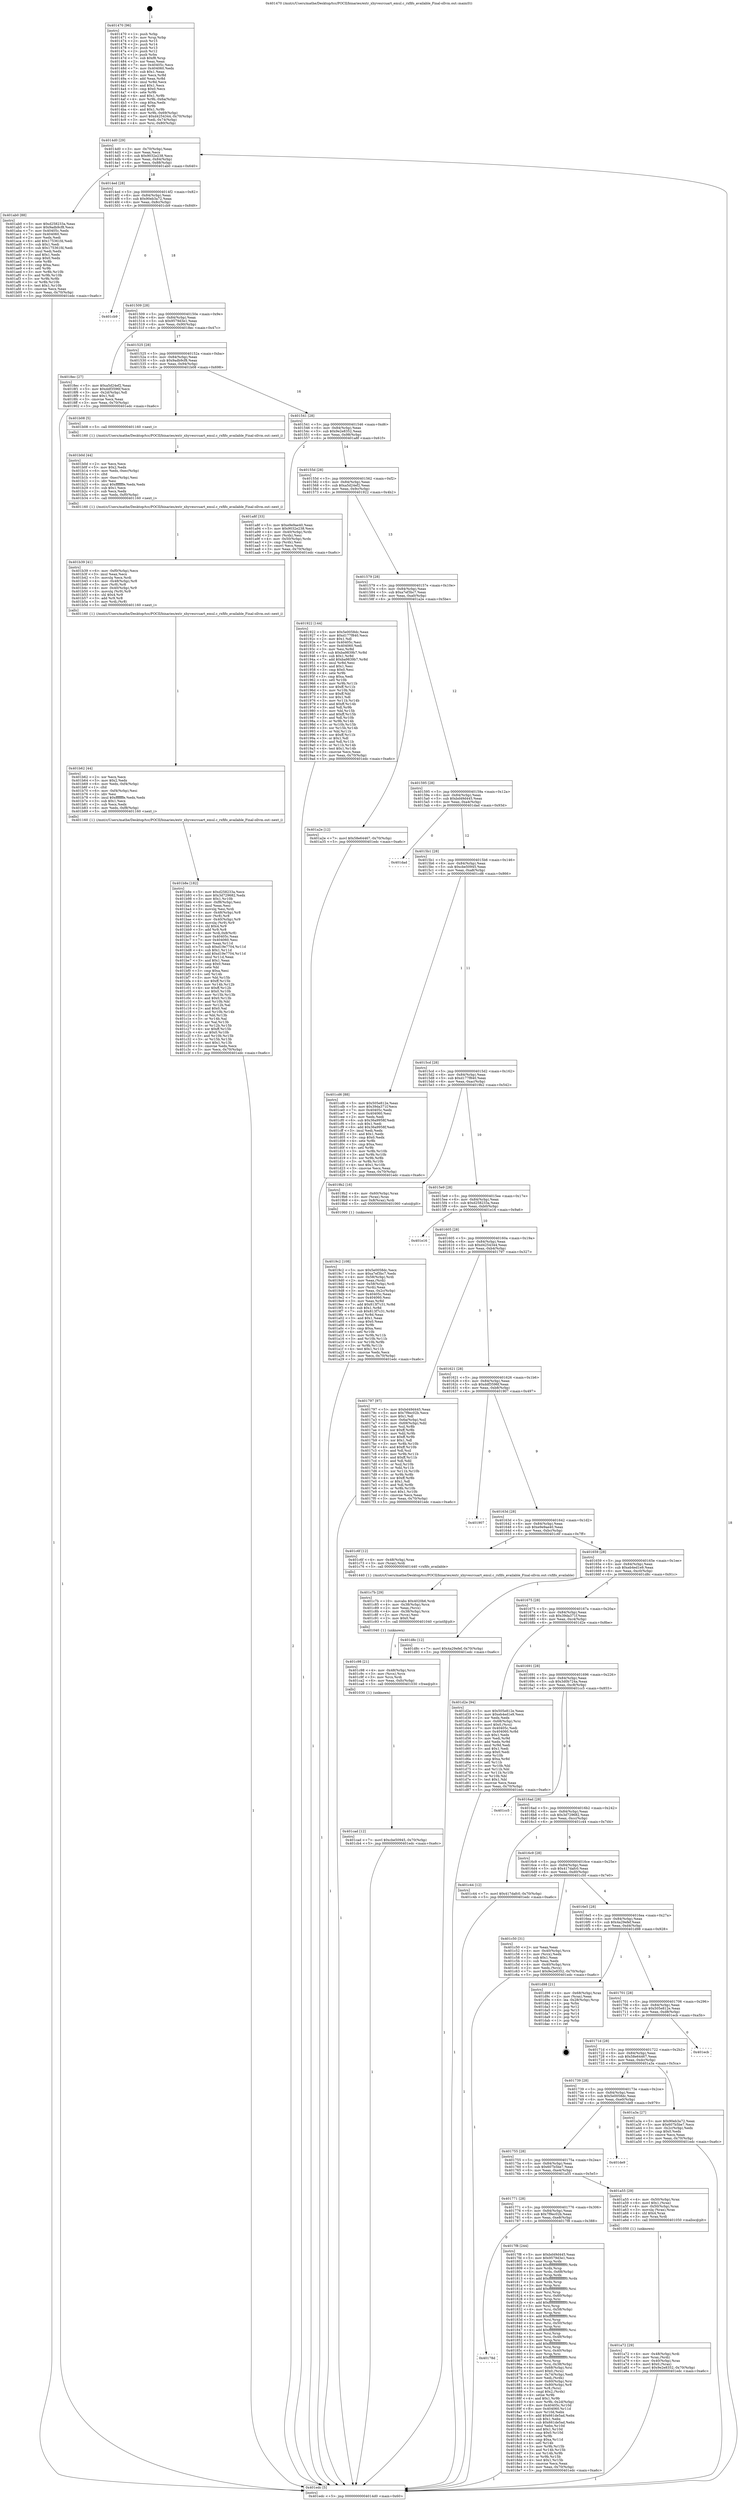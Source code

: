 digraph "0x401470" {
  label = "0x401470 (/mnt/c/Users/mathe/Desktop/tcc/POCII/binaries/extr_xhyvesrcuart_emul.c_rxfifo_available_Final-ollvm.out::main(0))"
  labelloc = "t"
  node[shape=record]

  Entry [label="",width=0.3,height=0.3,shape=circle,fillcolor=black,style=filled]
  "0x4014d0" [label="{
     0x4014d0 [29]\l
     | [instrs]\l
     &nbsp;&nbsp;0x4014d0 \<+3\>: mov -0x70(%rbp),%eax\l
     &nbsp;&nbsp;0x4014d3 \<+2\>: mov %eax,%ecx\l
     &nbsp;&nbsp;0x4014d5 \<+6\>: sub $0x9032e238,%ecx\l
     &nbsp;&nbsp;0x4014db \<+6\>: mov %eax,-0x84(%rbp)\l
     &nbsp;&nbsp;0x4014e1 \<+6\>: mov %ecx,-0x88(%rbp)\l
     &nbsp;&nbsp;0x4014e7 \<+6\>: je 0000000000401ab0 \<main+0x640\>\l
  }"]
  "0x401ab0" [label="{
     0x401ab0 [88]\l
     | [instrs]\l
     &nbsp;&nbsp;0x401ab0 \<+5\>: mov $0xd258233a,%eax\l
     &nbsp;&nbsp;0x401ab5 \<+5\>: mov $0x9adb9cf8,%ecx\l
     &nbsp;&nbsp;0x401aba \<+7\>: mov 0x40405c,%edx\l
     &nbsp;&nbsp;0x401ac1 \<+7\>: mov 0x404060,%esi\l
     &nbsp;&nbsp;0x401ac8 \<+2\>: mov %edx,%edi\l
     &nbsp;&nbsp;0x401aca \<+6\>: add $0x175361fd,%edi\l
     &nbsp;&nbsp;0x401ad0 \<+3\>: sub $0x1,%edi\l
     &nbsp;&nbsp;0x401ad3 \<+6\>: sub $0x175361fd,%edi\l
     &nbsp;&nbsp;0x401ad9 \<+3\>: imul %edi,%edx\l
     &nbsp;&nbsp;0x401adc \<+3\>: and $0x1,%edx\l
     &nbsp;&nbsp;0x401adf \<+3\>: cmp $0x0,%edx\l
     &nbsp;&nbsp;0x401ae2 \<+4\>: sete %r8b\l
     &nbsp;&nbsp;0x401ae6 \<+3\>: cmp $0xa,%esi\l
     &nbsp;&nbsp;0x401ae9 \<+4\>: setl %r9b\l
     &nbsp;&nbsp;0x401aed \<+3\>: mov %r8b,%r10b\l
     &nbsp;&nbsp;0x401af0 \<+3\>: and %r9b,%r10b\l
     &nbsp;&nbsp;0x401af3 \<+3\>: xor %r9b,%r8b\l
     &nbsp;&nbsp;0x401af6 \<+3\>: or %r8b,%r10b\l
     &nbsp;&nbsp;0x401af9 \<+4\>: test $0x1,%r10b\l
     &nbsp;&nbsp;0x401afd \<+3\>: cmovne %ecx,%eax\l
     &nbsp;&nbsp;0x401b00 \<+3\>: mov %eax,-0x70(%rbp)\l
     &nbsp;&nbsp;0x401b03 \<+5\>: jmp 0000000000401edc \<main+0xa6c\>\l
  }"]
  "0x4014ed" [label="{
     0x4014ed [28]\l
     | [instrs]\l
     &nbsp;&nbsp;0x4014ed \<+5\>: jmp 00000000004014f2 \<main+0x82\>\l
     &nbsp;&nbsp;0x4014f2 \<+6\>: mov -0x84(%rbp),%eax\l
     &nbsp;&nbsp;0x4014f8 \<+5\>: sub $0x90eb3a72,%eax\l
     &nbsp;&nbsp;0x4014fd \<+6\>: mov %eax,-0x8c(%rbp)\l
     &nbsp;&nbsp;0x401503 \<+6\>: je 0000000000401cb9 \<main+0x849\>\l
  }"]
  Exit [label="",width=0.3,height=0.3,shape=circle,fillcolor=black,style=filled,peripheries=2]
  "0x401cb9" [label="{
     0x401cb9\l
  }", style=dashed]
  "0x401509" [label="{
     0x401509 [28]\l
     | [instrs]\l
     &nbsp;&nbsp;0x401509 \<+5\>: jmp 000000000040150e \<main+0x9e\>\l
     &nbsp;&nbsp;0x40150e \<+6\>: mov -0x84(%rbp),%eax\l
     &nbsp;&nbsp;0x401514 \<+5\>: sub $0x9579d3e1,%eax\l
     &nbsp;&nbsp;0x401519 \<+6\>: mov %eax,-0x90(%rbp)\l
     &nbsp;&nbsp;0x40151f \<+6\>: je 00000000004018ec \<main+0x47c\>\l
  }"]
  "0x401cad" [label="{
     0x401cad [12]\l
     | [instrs]\l
     &nbsp;&nbsp;0x401cad \<+7\>: movl $0xcbe50945,-0x70(%rbp)\l
     &nbsp;&nbsp;0x401cb4 \<+5\>: jmp 0000000000401edc \<main+0xa6c\>\l
  }"]
  "0x4018ec" [label="{
     0x4018ec [27]\l
     | [instrs]\l
     &nbsp;&nbsp;0x4018ec \<+5\>: mov $0xa5d24ef2,%eax\l
     &nbsp;&nbsp;0x4018f1 \<+5\>: mov $0xddf3596f,%ecx\l
     &nbsp;&nbsp;0x4018f6 \<+3\>: mov -0x2d(%rbp),%dl\l
     &nbsp;&nbsp;0x4018f9 \<+3\>: test $0x1,%dl\l
     &nbsp;&nbsp;0x4018fc \<+3\>: cmovne %ecx,%eax\l
     &nbsp;&nbsp;0x4018ff \<+3\>: mov %eax,-0x70(%rbp)\l
     &nbsp;&nbsp;0x401902 \<+5\>: jmp 0000000000401edc \<main+0xa6c\>\l
  }"]
  "0x401525" [label="{
     0x401525 [28]\l
     | [instrs]\l
     &nbsp;&nbsp;0x401525 \<+5\>: jmp 000000000040152a \<main+0xba\>\l
     &nbsp;&nbsp;0x40152a \<+6\>: mov -0x84(%rbp),%eax\l
     &nbsp;&nbsp;0x401530 \<+5\>: sub $0x9adb9cf8,%eax\l
     &nbsp;&nbsp;0x401535 \<+6\>: mov %eax,-0x94(%rbp)\l
     &nbsp;&nbsp;0x40153b \<+6\>: je 0000000000401b08 \<main+0x698\>\l
  }"]
  "0x401c98" [label="{
     0x401c98 [21]\l
     | [instrs]\l
     &nbsp;&nbsp;0x401c98 \<+4\>: mov -0x48(%rbp),%rcx\l
     &nbsp;&nbsp;0x401c9c \<+3\>: mov (%rcx),%rcx\l
     &nbsp;&nbsp;0x401c9f \<+3\>: mov %rcx,%rdi\l
     &nbsp;&nbsp;0x401ca2 \<+6\>: mov %eax,-0xfc(%rbp)\l
     &nbsp;&nbsp;0x401ca8 \<+5\>: call 0000000000401030 \<free@plt\>\l
     | [calls]\l
     &nbsp;&nbsp;0x401030 \{1\} (unknown)\l
  }"]
  "0x401b08" [label="{
     0x401b08 [5]\l
     | [instrs]\l
     &nbsp;&nbsp;0x401b08 \<+5\>: call 0000000000401160 \<next_i\>\l
     | [calls]\l
     &nbsp;&nbsp;0x401160 \{1\} (/mnt/c/Users/mathe/Desktop/tcc/POCII/binaries/extr_xhyvesrcuart_emul.c_rxfifo_available_Final-ollvm.out::next_i)\l
  }"]
  "0x401541" [label="{
     0x401541 [28]\l
     | [instrs]\l
     &nbsp;&nbsp;0x401541 \<+5\>: jmp 0000000000401546 \<main+0xd6\>\l
     &nbsp;&nbsp;0x401546 \<+6\>: mov -0x84(%rbp),%eax\l
     &nbsp;&nbsp;0x40154c \<+5\>: sub $0x9e2e8352,%eax\l
     &nbsp;&nbsp;0x401551 \<+6\>: mov %eax,-0x98(%rbp)\l
     &nbsp;&nbsp;0x401557 \<+6\>: je 0000000000401a8f \<main+0x61f\>\l
  }"]
  "0x401c7b" [label="{
     0x401c7b [29]\l
     | [instrs]\l
     &nbsp;&nbsp;0x401c7b \<+10\>: movabs $0x4020b6,%rdi\l
     &nbsp;&nbsp;0x401c85 \<+4\>: mov -0x38(%rbp),%rcx\l
     &nbsp;&nbsp;0x401c89 \<+2\>: mov %eax,(%rcx)\l
     &nbsp;&nbsp;0x401c8b \<+4\>: mov -0x38(%rbp),%rcx\l
     &nbsp;&nbsp;0x401c8f \<+2\>: mov (%rcx),%esi\l
     &nbsp;&nbsp;0x401c91 \<+2\>: mov $0x0,%al\l
     &nbsp;&nbsp;0x401c93 \<+5\>: call 0000000000401040 \<printf@plt\>\l
     | [calls]\l
     &nbsp;&nbsp;0x401040 \{1\} (unknown)\l
  }"]
  "0x401a8f" [label="{
     0x401a8f [33]\l
     | [instrs]\l
     &nbsp;&nbsp;0x401a8f \<+5\>: mov $0xe9e9ae40,%eax\l
     &nbsp;&nbsp;0x401a94 \<+5\>: mov $0x9032e238,%ecx\l
     &nbsp;&nbsp;0x401a99 \<+4\>: mov -0x40(%rbp),%rdx\l
     &nbsp;&nbsp;0x401a9d \<+2\>: mov (%rdx),%esi\l
     &nbsp;&nbsp;0x401a9f \<+4\>: mov -0x50(%rbp),%rdx\l
     &nbsp;&nbsp;0x401aa3 \<+2\>: cmp (%rdx),%esi\l
     &nbsp;&nbsp;0x401aa5 \<+3\>: cmovl %ecx,%eax\l
     &nbsp;&nbsp;0x401aa8 \<+3\>: mov %eax,-0x70(%rbp)\l
     &nbsp;&nbsp;0x401aab \<+5\>: jmp 0000000000401edc \<main+0xa6c\>\l
  }"]
  "0x40155d" [label="{
     0x40155d [28]\l
     | [instrs]\l
     &nbsp;&nbsp;0x40155d \<+5\>: jmp 0000000000401562 \<main+0xf2\>\l
     &nbsp;&nbsp;0x401562 \<+6\>: mov -0x84(%rbp),%eax\l
     &nbsp;&nbsp;0x401568 \<+5\>: sub $0xa5d24ef2,%eax\l
     &nbsp;&nbsp;0x40156d \<+6\>: mov %eax,-0x9c(%rbp)\l
     &nbsp;&nbsp;0x401573 \<+6\>: je 0000000000401922 \<main+0x4b2\>\l
  }"]
  "0x401b8e" [label="{
     0x401b8e [182]\l
     | [instrs]\l
     &nbsp;&nbsp;0x401b8e \<+5\>: mov $0xd258233a,%ecx\l
     &nbsp;&nbsp;0x401b93 \<+5\>: mov $0x3d729682,%edx\l
     &nbsp;&nbsp;0x401b98 \<+3\>: mov $0x1,%r10b\l
     &nbsp;&nbsp;0x401b9b \<+6\>: mov -0xf8(%rbp),%esi\l
     &nbsp;&nbsp;0x401ba1 \<+3\>: imul %eax,%esi\l
     &nbsp;&nbsp;0x401ba4 \<+3\>: movslq %esi,%rdi\l
     &nbsp;&nbsp;0x401ba7 \<+4\>: mov -0x48(%rbp),%r8\l
     &nbsp;&nbsp;0x401bab \<+3\>: mov (%r8),%r8\l
     &nbsp;&nbsp;0x401bae \<+4\>: mov -0x40(%rbp),%r9\l
     &nbsp;&nbsp;0x401bb2 \<+3\>: movslq (%r9),%r9\l
     &nbsp;&nbsp;0x401bb5 \<+4\>: shl $0x4,%r9\l
     &nbsp;&nbsp;0x401bb9 \<+3\>: add %r9,%r8\l
     &nbsp;&nbsp;0x401bbc \<+4\>: mov %rdi,0x8(%r8)\l
     &nbsp;&nbsp;0x401bc0 \<+7\>: mov 0x40405c,%eax\l
     &nbsp;&nbsp;0x401bc7 \<+7\>: mov 0x404060,%esi\l
     &nbsp;&nbsp;0x401bce \<+3\>: mov %eax,%r11d\l
     &nbsp;&nbsp;0x401bd1 \<+7\>: sub $0xd19e7704,%r11d\l
     &nbsp;&nbsp;0x401bd8 \<+4\>: sub $0x1,%r11d\l
     &nbsp;&nbsp;0x401bdc \<+7\>: add $0xd19e7704,%r11d\l
     &nbsp;&nbsp;0x401be3 \<+4\>: imul %r11d,%eax\l
     &nbsp;&nbsp;0x401be7 \<+3\>: and $0x1,%eax\l
     &nbsp;&nbsp;0x401bea \<+3\>: cmp $0x0,%eax\l
     &nbsp;&nbsp;0x401bed \<+3\>: sete %bl\l
     &nbsp;&nbsp;0x401bf0 \<+3\>: cmp $0xa,%esi\l
     &nbsp;&nbsp;0x401bf3 \<+4\>: setl %r14b\l
     &nbsp;&nbsp;0x401bf7 \<+3\>: mov %bl,%r15b\l
     &nbsp;&nbsp;0x401bfa \<+4\>: xor $0xff,%r15b\l
     &nbsp;&nbsp;0x401bfe \<+3\>: mov %r14b,%r12b\l
     &nbsp;&nbsp;0x401c01 \<+4\>: xor $0xff,%r12b\l
     &nbsp;&nbsp;0x401c05 \<+4\>: xor $0x0,%r10b\l
     &nbsp;&nbsp;0x401c09 \<+3\>: mov %r15b,%r13b\l
     &nbsp;&nbsp;0x401c0c \<+4\>: and $0x0,%r13b\l
     &nbsp;&nbsp;0x401c10 \<+3\>: and %r10b,%bl\l
     &nbsp;&nbsp;0x401c13 \<+3\>: mov %r12b,%al\l
     &nbsp;&nbsp;0x401c16 \<+2\>: and $0x0,%al\l
     &nbsp;&nbsp;0x401c18 \<+3\>: and %r10b,%r14b\l
     &nbsp;&nbsp;0x401c1b \<+3\>: or %bl,%r13b\l
     &nbsp;&nbsp;0x401c1e \<+3\>: or %r14b,%al\l
     &nbsp;&nbsp;0x401c21 \<+3\>: xor %al,%r13b\l
     &nbsp;&nbsp;0x401c24 \<+3\>: or %r12b,%r15b\l
     &nbsp;&nbsp;0x401c27 \<+4\>: xor $0xff,%r15b\l
     &nbsp;&nbsp;0x401c2b \<+4\>: or $0x0,%r10b\l
     &nbsp;&nbsp;0x401c2f \<+3\>: and %r10b,%r15b\l
     &nbsp;&nbsp;0x401c32 \<+3\>: or %r15b,%r13b\l
     &nbsp;&nbsp;0x401c35 \<+4\>: test $0x1,%r13b\l
     &nbsp;&nbsp;0x401c39 \<+3\>: cmovne %edx,%ecx\l
     &nbsp;&nbsp;0x401c3c \<+3\>: mov %ecx,-0x70(%rbp)\l
     &nbsp;&nbsp;0x401c3f \<+5\>: jmp 0000000000401edc \<main+0xa6c\>\l
  }"]
  "0x401922" [label="{
     0x401922 [144]\l
     | [instrs]\l
     &nbsp;&nbsp;0x401922 \<+5\>: mov $0x5e0058dc,%eax\l
     &nbsp;&nbsp;0x401927 \<+5\>: mov $0xd177f840,%ecx\l
     &nbsp;&nbsp;0x40192c \<+2\>: mov $0x1,%dl\l
     &nbsp;&nbsp;0x40192e \<+7\>: mov 0x40405c,%esi\l
     &nbsp;&nbsp;0x401935 \<+7\>: mov 0x404060,%edi\l
     &nbsp;&nbsp;0x40193c \<+3\>: mov %esi,%r8d\l
     &nbsp;&nbsp;0x40193f \<+7\>: sub $0xba9839b7,%r8d\l
     &nbsp;&nbsp;0x401946 \<+4\>: sub $0x1,%r8d\l
     &nbsp;&nbsp;0x40194a \<+7\>: add $0xba9839b7,%r8d\l
     &nbsp;&nbsp;0x401951 \<+4\>: imul %r8d,%esi\l
     &nbsp;&nbsp;0x401955 \<+3\>: and $0x1,%esi\l
     &nbsp;&nbsp;0x401958 \<+3\>: cmp $0x0,%esi\l
     &nbsp;&nbsp;0x40195b \<+4\>: sete %r9b\l
     &nbsp;&nbsp;0x40195f \<+3\>: cmp $0xa,%edi\l
     &nbsp;&nbsp;0x401962 \<+4\>: setl %r10b\l
     &nbsp;&nbsp;0x401966 \<+3\>: mov %r9b,%r11b\l
     &nbsp;&nbsp;0x401969 \<+4\>: xor $0xff,%r11b\l
     &nbsp;&nbsp;0x40196d \<+3\>: mov %r10b,%bl\l
     &nbsp;&nbsp;0x401970 \<+3\>: xor $0xff,%bl\l
     &nbsp;&nbsp;0x401973 \<+3\>: xor $0x1,%dl\l
     &nbsp;&nbsp;0x401976 \<+3\>: mov %r11b,%r14b\l
     &nbsp;&nbsp;0x401979 \<+4\>: and $0xff,%r14b\l
     &nbsp;&nbsp;0x40197d \<+3\>: and %dl,%r9b\l
     &nbsp;&nbsp;0x401980 \<+3\>: mov %bl,%r15b\l
     &nbsp;&nbsp;0x401983 \<+4\>: and $0xff,%r15b\l
     &nbsp;&nbsp;0x401987 \<+3\>: and %dl,%r10b\l
     &nbsp;&nbsp;0x40198a \<+3\>: or %r9b,%r14b\l
     &nbsp;&nbsp;0x40198d \<+3\>: or %r10b,%r15b\l
     &nbsp;&nbsp;0x401990 \<+3\>: xor %r15b,%r14b\l
     &nbsp;&nbsp;0x401993 \<+3\>: or %bl,%r11b\l
     &nbsp;&nbsp;0x401996 \<+4\>: xor $0xff,%r11b\l
     &nbsp;&nbsp;0x40199a \<+3\>: or $0x1,%dl\l
     &nbsp;&nbsp;0x40199d \<+3\>: and %dl,%r11b\l
     &nbsp;&nbsp;0x4019a0 \<+3\>: or %r11b,%r14b\l
     &nbsp;&nbsp;0x4019a3 \<+4\>: test $0x1,%r14b\l
     &nbsp;&nbsp;0x4019a7 \<+3\>: cmovne %ecx,%eax\l
     &nbsp;&nbsp;0x4019aa \<+3\>: mov %eax,-0x70(%rbp)\l
     &nbsp;&nbsp;0x4019ad \<+5\>: jmp 0000000000401edc \<main+0xa6c\>\l
  }"]
  "0x401579" [label="{
     0x401579 [28]\l
     | [instrs]\l
     &nbsp;&nbsp;0x401579 \<+5\>: jmp 000000000040157e \<main+0x10e\>\l
     &nbsp;&nbsp;0x40157e \<+6\>: mov -0x84(%rbp),%eax\l
     &nbsp;&nbsp;0x401584 \<+5\>: sub $0xa7ef3bc7,%eax\l
     &nbsp;&nbsp;0x401589 \<+6\>: mov %eax,-0xa0(%rbp)\l
     &nbsp;&nbsp;0x40158f \<+6\>: je 0000000000401a2e \<main+0x5be\>\l
  }"]
  "0x401b62" [label="{
     0x401b62 [44]\l
     | [instrs]\l
     &nbsp;&nbsp;0x401b62 \<+2\>: xor %ecx,%ecx\l
     &nbsp;&nbsp;0x401b64 \<+5\>: mov $0x2,%edx\l
     &nbsp;&nbsp;0x401b69 \<+6\>: mov %edx,-0xf4(%rbp)\l
     &nbsp;&nbsp;0x401b6f \<+1\>: cltd\l
     &nbsp;&nbsp;0x401b70 \<+6\>: mov -0xf4(%rbp),%esi\l
     &nbsp;&nbsp;0x401b76 \<+2\>: idiv %esi\l
     &nbsp;&nbsp;0x401b78 \<+6\>: imul $0xfffffffe,%edx,%edx\l
     &nbsp;&nbsp;0x401b7e \<+3\>: sub $0x1,%ecx\l
     &nbsp;&nbsp;0x401b81 \<+2\>: sub %ecx,%edx\l
     &nbsp;&nbsp;0x401b83 \<+6\>: mov %edx,-0xf8(%rbp)\l
     &nbsp;&nbsp;0x401b89 \<+5\>: call 0000000000401160 \<next_i\>\l
     | [calls]\l
     &nbsp;&nbsp;0x401160 \{1\} (/mnt/c/Users/mathe/Desktop/tcc/POCII/binaries/extr_xhyvesrcuart_emul.c_rxfifo_available_Final-ollvm.out::next_i)\l
  }"]
  "0x401a2e" [label="{
     0x401a2e [12]\l
     | [instrs]\l
     &nbsp;&nbsp;0x401a2e \<+7\>: movl $0x58e64467,-0x70(%rbp)\l
     &nbsp;&nbsp;0x401a35 \<+5\>: jmp 0000000000401edc \<main+0xa6c\>\l
  }"]
  "0x401595" [label="{
     0x401595 [28]\l
     | [instrs]\l
     &nbsp;&nbsp;0x401595 \<+5\>: jmp 000000000040159a \<main+0x12a\>\l
     &nbsp;&nbsp;0x40159a \<+6\>: mov -0x84(%rbp),%eax\l
     &nbsp;&nbsp;0x4015a0 \<+5\>: sub $0xbd49d445,%eax\l
     &nbsp;&nbsp;0x4015a5 \<+6\>: mov %eax,-0xa4(%rbp)\l
     &nbsp;&nbsp;0x4015ab \<+6\>: je 0000000000401dad \<main+0x93d\>\l
  }"]
  "0x401b39" [label="{
     0x401b39 [41]\l
     | [instrs]\l
     &nbsp;&nbsp;0x401b39 \<+6\>: mov -0xf0(%rbp),%ecx\l
     &nbsp;&nbsp;0x401b3f \<+3\>: imul %eax,%ecx\l
     &nbsp;&nbsp;0x401b42 \<+3\>: movslq %ecx,%rdi\l
     &nbsp;&nbsp;0x401b45 \<+4\>: mov -0x48(%rbp),%r8\l
     &nbsp;&nbsp;0x401b49 \<+3\>: mov (%r8),%r8\l
     &nbsp;&nbsp;0x401b4c \<+4\>: mov -0x40(%rbp),%r9\l
     &nbsp;&nbsp;0x401b50 \<+3\>: movslq (%r9),%r9\l
     &nbsp;&nbsp;0x401b53 \<+4\>: shl $0x4,%r9\l
     &nbsp;&nbsp;0x401b57 \<+3\>: add %r9,%r8\l
     &nbsp;&nbsp;0x401b5a \<+3\>: mov %rdi,(%r8)\l
     &nbsp;&nbsp;0x401b5d \<+5\>: call 0000000000401160 \<next_i\>\l
     | [calls]\l
     &nbsp;&nbsp;0x401160 \{1\} (/mnt/c/Users/mathe/Desktop/tcc/POCII/binaries/extr_xhyvesrcuart_emul.c_rxfifo_available_Final-ollvm.out::next_i)\l
  }"]
  "0x401dad" [label="{
     0x401dad\l
  }", style=dashed]
  "0x4015b1" [label="{
     0x4015b1 [28]\l
     | [instrs]\l
     &nbsp;&nbsp;0x4015b1 \<+5\>: jmp 00000000004015b6 \<main+0x146\>\l
     &nbsp;&nbsp;0x4015b6 \<+6\>: mov -0x84(%rbp),%eax\l
     &nbsp;&nbsp;0x4015bc \<+5\>: sub $0xcbe50945,%eax\l
     &nbsp;&nbsp;0x4015c1 \<+6\>: mov %eax,-0xa8(%rbp)\l
     &nbsp;&nbsp;0x4015c7 \<+6\>: je 0000000000401cd6 \<main+0x866\>\l
  }"]
  "0x401b0d" [label="{
     0x401b0d [44]\l
     | [instrs]\l
     &nbsp;&nbsp;0x401b0d \<+2\>: xor %ecx,%ecx\l
     &nbsp;&nbsp;0x401b0f \<+5\>: mov $0x2,%edx\l
     &nbsp;&nbsp;0x401b14 \<+6\>: mov %edx,-0xec(%rbp)\l
     &nbsp;&nbsp;0x401b1a \<+1\>: cltd\l
     &nbsp;&nbsp;0x401b1b \<+6\>: mov -0xec(%rbp),%esi\l
     &nbsp;&nbsp;0x401b21 \<+2\>: idiv %esi\l
     &nbsp;&nbsp;0x401b23 \<+6\>: imul $0xfffffffe,%edx,%edx\l
     &nbsp;&nbsp;0x401b29 \<+3\>: sub $0x1,%ecx\l
     &nbsp;&nbsp;0x401b2c \<+2\>: sub %ecx,%edx\l
     &nbsp;&nbsp;0x401b2e \<+6\>: mov %edx,-0xf0(%rbp)\l
     &nbsp;&nbsp;0x401b34 \<+5\>: call 0000000000401160 \<next_i\>\l
     | [calls]\l
     &nbsp;&nbsp;0x401160 \{1\} (/mnt/c/Users/mathe/Desktop/tcc/POCII/binaries/extr_xhyvesrcuart_emul.c_rxfifo_available_Final-ollvm.out::next_i)\l
  }"]
  "0x401cd6" [label="{
     0x401cd6 [88]\l
     | [instrs]\l
     &nbsp;&nbsp;0x401cd6 \<+5\>: mov $0x505e812e,%eax\l
     &nbsp;&nbsp;0x401cdb \<+5\>: mov $0x39da371f,%ecx\l
     &nbsp;&nbsp;0x401ce0 \<+7\>: mov 0x40405c,%edx\l
     &nbsp;&nbsp;0x401ce7 \<+7\>: mov 0x404060,%esi\l
     &nbsp;&nbsp;0x401cee \<+2\>: mov %edx,%edi\l
     &nbsp;&nbsp;0x401cf0 \<+6\>: sub $0x36a9958f,%edi\l
     &nbsp;&nbsp;0x401cf6 \<+3\>: sub $0x1,%edi\l
     &nbsp;&nbsp;0x401cf9 \<+6\>: add $0x36a9958f,%edi\l
     &nbsp;&nbsp;0x401cff \<+3\>: imul %edi,%edx\l
     &nbsp;&nbsp;0x401d02 \<+3\>: and $0x1,%edx\l
     &nbsp;&nbsp;0x401d05 \<+3\>: cmp $0x0,%edx\l
     &nbsp;&nbsp;0x401d08 \<+4\>: sete %r8b\l
     &nbsp;&nbsp;0x401d0c \<+3\>: cmp $0xa,%esi\l
     &nbsp;&nbsp;0x401d0f \<+4\>: setl %r9b\l
     &nbsp;&nbsp;0x401d13 \<+3\>: mov %r8b,%r10b\l
     &nbsp;&nbsp;0x401d16 \<+3\>: and %r9b,%r10b\l
     &nbsp;&nbsp;0x401d19 \<+3\>: xor %r9b,%r8b\l
     &nbsp;&nbsp;0x401d1c \<+3\>: or %r8b,%r10b\l
     &nbsp;&nbsp;0x401d1f \<+4\>: test $0x1,%r10b\l
     &nbsp;&nbsp;0x401d23 \<+3\>: cmovne %ecx,%eax\l
     &nbsp;&nbsp;0x401d26 \<+3\>: mov %eax,-0x70(%rbp)\l
     &nbsp;&nbsp;0x401d29 \<+5\>: jmp 0000000000401edc \<main+0xa6c\>\l
  }"]
  "0x4015cd" [label="{
     0x4015cd [28]\l
     | [instrs]\l
     &nbsp;&nbsp;0x4015cd \<+5\>: jmp 00000000004015d2 \<main+0x162\>\l
     &nbsp;&nbsp;0x4015d2 \<+6\>: mov -0x84(%rbp),%eax\l
     &nbsp;&nbsp;0x4015d8 \<+5\>: sub $0xd177f840,%eax\l
     &nbsp;&nbsp;0x4015dd \<+6\>: mov %eax,-0xac(%rbp)\l
     &nbsp;&nbsp;0x4015e3 \<+6\>: je 00000000004019b2 \<main+0x542\>\l
  }"]
  "0x401a72" [label="{
     0x401a72 [29]\l
     | [instrs]\l
     &nbsp;&nbsp;0x401a72 \<+4\>: mov -0x48(%rbp),%rdi\l
     &nbsp;&nbsp;0x401a76 \<+3\>: mov %rax,(%rdi)\l
     &nbsp;&nbsp;0x401a79 \<+4\>: mov -0x40(%rbp),%rax\l
     &nbsp;&nbsp;0x401a7d \<+6\>: movl $0x0,(%rax)\l
     &nbsp;&nbsp;0x401a83 \<+7\>: movl $0x9e2e8352,-0x70(%rbp)\l
     &nbsp;&nbsp;0x401a8a \<+5\>: jmp 0000000000401edc \<main+0xa6c\>\l
  }"]
  "0x4019b2" [label="{
     0x4019b2 [16]\l
     | [instrs]\l
     &nbsp;&nbsp;0x4019b2 \<+4\>: mov -0x60(%rbp),%rax\l
     &nbsp;&nbsp;0x4019b6 \<+3\>: mov (%rax),%rax\l
     &nbsp;&nbsp;0x4019b9 \<+4\>: mov 0x8(%rax),%rdi\l
     &nbsp;&nbsp;0x4019bd \<+5\>: call 0000000000401060 \<atoi@plt\>\l
     | [calls]\l
     &nbsp;&nbsp;0x401060 \{1\} (unknown)\l
  }"]
  "0x4015e9" [label="{
     0x4015e9 [28]\l
     | [instrs]\l
     &nbsp;&nbsp;0x4015e9 \<+5\>: jmp 00000000004015ee \<main+0x17e\>\l
     &nbsp;&nbsp;0x4015ee \<+6\>: mov -0x84(%rbp),%eax\l
     &nbsp;&nbsp;0x4015f4 \<+5\>: sub $0xd258233a,%eax\l
     &nbsp;&nbsp;0x4015f9 \<+6\>: mov %eax,-0xb0(%rbp)\l
     &nbsp;&nbsp;0x4015ff \<+6\>: je 0000000000401e16 \<main+0x9a6\>\l
  }"]
  "0x4019c2" [label="{
     0x4019c2 [108]\l
     | [instrs]\l
     &nbsp;&nbsp;0x4019c2 \<+5\>: mov $0x5e0058dc,%ecx\l
     &nbsp;&nbsp;0x4019c7 \<+5\>: mov $0xa7ef3bc7,%edx\l
     &nbsp;&nbsp;0x4019cc \<+4\>: mov -0x58(%rbp),%rdi\l
     &nbsp;&nbsp;0x4019d0 \<+2\>: mov %eax,(%rdi)\l
     &nbsp;&nbsp;0x4019d2 \<+4\>: mov -0x58(%rbp),%rdi\l
     &nbsp;&nbsp;0x4019d6 \<+2\>: mov (%rdi),%eax\l
     &nbsp;&nbsp;0x4019d8 \<+3\>: mov %eax,-0x2c(%rbp)\l
     &nbsp;&nbsp;0x4019db \<+7\>: mov 0x40405c,%eax\l
     &nbsp;&nbsp;0x4019e2 \<+7\>: mov 0x404060,%esi\l
     &nbsp;&nbsp;0x4019e9 \<+3\>: mov %eax,%r8d\l
     &nbsp;&nbsp;0x4019ec \<+7\>: add $0x813f7c31,%r8d\l
     &nbsp;&nbsp;0x4019f3 \<+4\>: sub $0x1,%r8d\l
     &nbsp;&nbsp;0x4019f7 \<+7\>: sub $0x813f7c31,%r8d\l
     &nbsp;&nbsp;0x4019fe \<+4\>: imul %r8d,%eax\l
     &nbsp;&nbsp;0x401a02 \<+3\>: and $0x1,%eax\l
     &nbsp;&nbsp;0x401a05 \<+3\>: cmp $0x0,%eax\l
     &nbsp;&nbsp;0x401a08 \<+4\>: sete %r9b\l
     &nbsp;&nbsp;0x401a0c \<+3\>: cmp $0xa,%esi\l
     &nbsp;&nbsp;0x401a0f \<+4\>: setl %r10b\l
     &nbsp;&nbsp;0x401a13 \<+3\>: mov %r9b,%r11b\l
     &nbsp;&nbsp;0x401a16 \<+3\>: and %r10b,%r11b\l
     &nbsp;&nbsp;0x401a19 \<+3\>: xor %r10b,%r9b\l
     &nbsp;&nbsp;0x401a1c \<+3\>: or %r9b,%r11b\l
     &nbsp;&nbsp;0x401a1f \<+4\>: test $0x1,%r11b\l
     &nbsp;&nbsp;0x401a23 \<+3\>: cmovne %edx,%ecx\l
     &nbsp;&nbsp;0x401a26 \<+3\>: mov %ecx,-0x70(%rbp)\l
     &nbsp;&nbsp;0x401a29 \<+5\>: jmp 0000000000401edc \<main+0xa6c\>\l
  }"]
  "0x401e16" [label="{
     0x401e16\l
  }", style=dashed]
  "0x401605" [label="{
     0x401605 [28]\l
     | [instrs]\l
     &nbsp;&nbsp;0x401605 \<+5\>: jmp 000000000040160a \<main+0x19a\>\l
     &nbsp;&nbsp;0x40160a \<+6\>: mov -0x84(%rbp),%eax\l
     &nbsp;&nbsp;0x401610 \<+5\>: sub $0xd4254344,%eax\l
     &nbsp;&nbsp;0x401615 \<+6\>: mov %eax,-0xb4(%rbp)\l
     &nbsp;&nbsp;0x40161b \<+6\>: je 0000000000401797 \<main+0x327\>\l
  }"]
  "0x40178d" [label="{
     0x40178d\l
  }", style=dashed]
  "0x401797" [label="{
     0x401797 [97]\l
     | [instrs]\l
     &nbsp;&nbsp;0x401797 \<+5\>: mov $0xbd49d445,%eax\l
     &nbsp;&nbsp;0x40179c \<+5\>: mov $0x7f9ec02b,%ecx\l
     &nbsp;&nbsp;0x4017a1 \<+2\>: mov $0x1,%dl\l
     &nbsp;&nbsp;0x4017a3 \<+4\>: mov -0x6a(%rbp),%sil\l
     &nbsp;&nbsp;0x4017a7 \<+4\>: mov -0x69(%rbp),%dil\l
     &nbsp;&nbsp;0x4017ab \<+3\>: mov %sil,%r8b\l
     &nbsp;&nbsp;0x4017ae \<+4\>: xor $0xff,%r8b\l
     &nbsp;&nbsp;0x4017b2 \<+3\>: mov %dil,%r9b\l
     &nbsp;&nbsp;0x4017b5 \<+4\>: xor $0xff,%r9b\l
     &nbsp;&nbsp;0x4017b9 \<+3\>: xor $0x1,%dl\l
     &nbsp;&nbsp;0x4017bc \<+3\>: mov %r8b,%r10b\l
     &nbsp;&nbsp;0x4017bf \<+4\>: and $0xff,%r10b\l
     &nbsp;&nbsp;0x4017c3 \<+3\>: and %dl,%sil\l
     &nbsp;&nbsp;0x4017c6 \<+3\>: mov %r9b,%r11b\l
     &nbsp;&nbsp;0x4017c9 \<+4\>: and $0xff,%r11b\l
     &nbsp;&nbsp;0x4017cd \<+3\>: and %dl,%dil\l
     &nbsp;&nbsp;0x4017d0 \<+3\>: or %sil,%r10b\l
     &nbsp;&nbsp;0x4017d3 \<+3\>: or %dil,%r11b\l
     &nbsp;&nbsp;0x4017d6 \<+3\>: xor %r11b,%r10b\l
     &nbsp;&nbsp;0x4017d9 \<+3\>: or %r9b,%r8b\l
     &nbsp;&nbsp;0x4017dc \<+4\>: xor $0xff,%r8b\l
     &nbsp;&nbsp;0x4017e0 \<+3\>: or $0x1,%dl\l
     &nbsp;&nbsp;0x4017e3 \<+3\>: and %dl,%r8b\l
     &nbsp;&nbsp;0x4017e6 \<+3\>: or %r8b,%r10b\l
     &nbsp;&nbsp;0x4017e9 \<+4\>: test $0x1,%r10b\l
     &nbsp;&nbsp;0x4017ed \<+3\>: cmovne %ecx,%eax\l
     &nbsp;&nbsp;0x4017f0 \<+3\>: mov %eax,-0x70(%rbp)\l
     &nbsp;&nbsp;0x4017f3 \<+5\>: jmp 0000000000401edc \<main+0xa6c\>\l
  }"]
  "0x401621" [label="{
     0x401621 [28]\l
     | [instrs]\l
     &nbsp;&nbsp;0x401621 \<+5\>: jmp 0000000000401626 \<main+0x1b6\>\l
     &nbsp;&nbsp;0x401626 \<+6\>: mov -0x84(%rbp),%eax\l
     &nbsp;&nbsp;0x40162c \<+5\>: sub $0xddf3596f,%eax\l
     &nbsp;&nbsp;0x401631 \<+6\>: mov %eax,-0xb8(%rbp)\l
     &nbsp;&nbsp;0x401637 \<+6\>: je 0000000000401907 \<main+0x497\>\l
  }"]
  "0x401edc" [label="{
     0x401edc [5]\l
     | [instrs]\l
     &nbsp;&nbsp;0x401edc \<+5\>: jmp 00000000004014d0 \<main+0x60\>\l
  }"]
  "0x401470" [label="{
     0x401470 [96]\l
     | [instrs]\l
     &nbsp;&nbsp;0x401470 \<+1\>: push %rbp\l
     &nbsp;&nbsp;0x401471 \<+3\>: mov %rsp,%rbp\l
     &nbsp;&nbsp;0x401474 \<+2\>: push %r15\l
     &nbsp;&nbsp;0x401476 \<+2\>: push %r14\l
     &nbsp;&nbsp;0x401478 \<+2\>: push %r13\l
     &nbsp;&nbsp;0x40147a \<+2\>: push %r12\l
     &nbsp;&nbsp;0x40147c \<+1\>: push %rbx\l
     &nbsp;&nbsp;0x40147d \<+7\>: sub $0xf8,%rsp\l
     &nbsp;&nbsp;0x401484 \<+2\>: xor %eax,%eax\l
     &nbsp;&nbsp;0x401486 \<+7\>: mov 0x40405c,%ecx\l
     &nbsp;&nbsp;0x40148d \<+7\>: mov 0x404060,%edx\l
     &nbsp;&nbsp;0x401494 \<+3\>: sub $0x1,%eax\l
     &nbsp;&nbsp;0x401497 \<+3\>: mov %ecx,%r8d\l
     &nbsp;&nbsp;0x40149a \<+3\>: add %eax,%r8d\l
     &nbsp;&nbsp;0x40149d \<+4\>: imul %r8d,%ecx\l
     &nbsp;&nbsp;0x4014a1 \<+3\>: and $0x1,%ecx\l
     &nbsp;&nbsp;0x4014a4 \<+3\>: cmp $0x0,%ecx\l
     &nbsp;&nbsp;0x4014a7 \<+4\>: sete %r9b\l
     &nbsp;&nbsp;0x4014ab \<+4\>: and $0x1,%r9b\l
     &nbsp;&nbsp;0x4014af \<+4\>: mov %r9b,-0x6a(%rbp)\l
     &nbsp;&nbsp;0x4014b3 \<+3\>: cmp $0xa,%edx\l
     &nbsp;&nbsp;0x4014b6 \<+4\>: setl %r9b\l
     &nbsp;&nbsp;0x4014ba \<+4\>: and $0x1,%r9b\l
     &nbsp;&nbsp;0x4014be \<+4\>: mov %r9b,-0x69(%rbp)\l
     &nbsp;&nbsp;0x4014c2 \<+7\>: movl $0xd4254344,-0x70(%rbp)\l
     &nbsp;&nbsp;0x4014c9 \<+3\>: mov %edi,-0x74(%rbp)\l
     &nbsp;&nbsp;0x4014cc \<+4\>: mov %rsi,-0x80(%rbp)\l
  }"]
  "0x4017f8" [label="{
     0x4017f8 [244]\l
     | [instrs]\l
     &nbsp;&nbsp;0x4017f8 \<+5\>: mov $0xbd49d445,%eax\l
     &nbsp;&nbsp;0x4017fd \<+5\>: mov $0x9579d3e1,%ecx\l
     &nbsp;&nbsp;0x401802 \<+3\>: mov %rsp,%rdx\l
     &nbsp;&nbsp;0x401805 \<+4\>: add $0xfffffffffffffff0,%rdx\l
     &nbsp;&nbsp;0x401809 \<+3\>: mov %rdx,%rsp\l
     &nbsp;&nbsp;0x40180c \<+4\>: mov %rdx,-0x68(%rbp)\l
     &nbsp;&nbsp;0x401810 \<+3\>: mov %rsp,%rdx\l
     &nbsp;&nbsp;0x401813 \<+4\>: add $0xfffffffffffffff0,%rdx\l
     &nbsp;&nbsp;0x401817 \<+3\>: mov %rdx,%rsp\l
     &nbsp;&nbsp;0x40181a \<+3\>: mov %rsp,%rsi\l
     &nbsp;&nbsp;0x40181d \<+4\>: add $0xfffffffffffffff0,%rsi\l
     &nbsp;&nbsp;0x401821 \<+3\>: mov %rsi,%rsp\l
     &nbsp;&nbsp;0x401824 \<+4\>: mov %rsi,-0x60(%rbp)\l
     &nbsp;&nbsp;0x401828 \<+3\>: mov %rsp,%rsi\l
     &nbsp;&nbsp;0x40182b \<+4\>: add $0xfffffffffffffff0,%rsi\l
     &nbsp;&nbsp;0x40182f \<+3\>: mov %rsi,%rsp\l
     &nbsp;&nbsp;0x401832 \<+4\>: mov %rsi,-0x58(%rbp)\l
     &nbsp;&nbsp;0x401836 \<+3\>: mov %rsp,%rsi\l
     &nbsp;&nbsp;0x401839 \<+4\>: add $0xfffffffffffffff0,%rsi\l
     &nbsp;&nbsp;0x40183d \<+3\>: mov %rsi,%rsp\l
     &nbsp;&nbsp;0x401840 \<+4\>: mov %rsi,-0x50(%rbp)\l
     &nbsp;&nbsp;0x401844 \<+3\>: mov %rsp,%rsi\l
     &nbsp;&nbsp;0x401847 \<+4\>: add $0xfffffffffffffff0,%rsi\l
     &nbsp;&nbsp;0x40184b \<+3\>: mov %rsi,%rsp\l
     &nbsp;&nbsp;0x40184e \<+4\>: mov %rsi,-0x48(%rbp)\l
     &nbsp;&nbsp;0x401852 \<+3\>: mov %rsp,%rsi\l
     &nbsp;&nbsp;0x401855 \<+4\>: add $0xfffffffffffffff0,%rsi\l
     &nbsp;&nbsp;0x401859 \<+3\>: mov %rsi,%rsp\l
     &nbsp;&nbsp;0x40185c \<+4\>: mov %rsi,-0x40(%rbp)\l
     &nbsp;&nbsp;0x401860 \<+3\>: mov %rsp,%rsi\l
     &nbsp;&nbsp;0x401863 \<+4\>: add $0xfffffffffffffff0,%rsi\l
     &nbsp;&nbsp;0x401867 \<+3\>: mov %rsi,%rsp\l
     &nbsp;&nbsp;0x40186a \<+4\>: mov %rsi,-0x38(%rbp)\l
     &nbsp;&nbsp;0x40186e \<+4\>: mov -0x68(%rbp),%rsi\l
     &nbsp;&nbsp;0x401872 \<+6\>: movl $0x0,(%rsi)\l
     &nbsp;&nbsp;0x401878 \<+3\>: mov -0x74(%rbp),%edi\l
     &nbsp;&nbsp;0x40187b \<+2\>: mov %edi,(%rdx)\l
     &nbsp;&nbsp;0x40187d \<+4\>: mov -0x60(%rbp),%rsi\l
     &nbsp;&nbsp;0x401881 \<+4\>: mov -0x80(%rbp),%r8\l
     &nbsp;&nbsp;0x401885 \<+3\>: mov %r8,(%rsi)\l
     &nbsp;&nbsp;0x401888 \<+3\>: cmpl $0x2,(%rdx)\l
     &nbsp;&nbsp;0x40188b \<+4\>: setne %r9b\l
     &nbsp;&nbsp;0x40188f \<+4\>: and $0x1,%r9b\l
     &nbsp;&nbsp;0x401893 \<+4\>: mov %r9b,-0x2d(%rbp)\l
     &nbsp;&nbsp;0x401897 \<+8\>: mov 0x40405c,%r10d\l
     &nbsp;&nbsp;0x40189f \<+8\>: mov 0x404060,%r11d\l
     &nbsp;&nbsp;0x4018a7 \<+3\>: mov %r10d,%ebx\l
     &nbsp;&nbsp;0x4018aa \<+6\>: add $0x661de5ad,%ebx\l
     &nbsp;&nbsp;0x4018b0 \<+3\>: sub $0x1,%ebx\l
     &nbsp;&nbsp;0x4018b3 \<+6\>: sub $0x661de5ad,%ebx\l
     &nbsp;&nbsp;0x4018b9 \<+4\>: imul %ebx,%r10d\l
     &nbsp;&nbsp;0x4018bd \<+4\>: and $0x1,%r10d\l
     &nbsp;&nbsp;0x4018c1 \<+4\>: cmp $0x0,%r10d\l
     &nbsp;&nbsp;0x4018c5 \<+4\>: sete %r9b\l
     &nbsp;&nbsp;0x4018c9 \<+4\>: cmp $0xa,%r11d\l
     &nbsp;&nbsp;0x4018cd \<+4\>: setl %r14b\l
     &nbsp;&nbsp;0x4018d1 \<+3\>: mov %r9b,%r15b\l
     &nbsp;&nbsp;0x4018d4 \<+3\>: and %r14b,%r15b\l
     &nbsp;&nbsp;0x4018d7 \<+3\>: xor %r14b,%r9b\l
     &nbsp;&nbsp;0x4018da \<+3\>: or %r9b,%r15b\l
     &nbsp;&nbsp;0x4018dd \<+4\>: test $0x1,%r15b\l
     &nbsp;&nbsp;0x4018e1 \<+3\>: cmovne %ecx,%eax\l
     &nbsp;&nbsp;0x4018e4 \<+3\>: mov %eax,-0x70(%rbp)\l
     &nbsp;&nbsp;0x4018e7 \<+5\>: jmp 0000000000401edc \<main+0xa6c\>\l
  }"]
  "0x401907" [label="{
     0x401907\l
  }", style=dashed]
  "0x40163d" [label="{
     0x40163d [28]\l
     | [instrs]\l
     &nbsp;&nbsp;0x40163d \<+5\>: jmp 0000000000401642 \<main+0x1d2\>\l
     &nbsp;&nbsp;0x401642 \<+6\>: mov -0x84(%rbp),%eax\l
     &nbsp;&nbsp;0x401648 \<+5\>: sub $0xe9e9ae40,%eax\l
     &nbsp;&nbsp;0x40164d \<+6\>: mov %eax,-0xbc(%rbp)\l
     &nbsp;&nbsp;0x401653 \<+6\>: je 0000000000401c6f \<main+0x7ff\>\l
  }"]
  "0x401771" [label="{
     0x401771 [28]\l
     | [instrs]\l
     &nbsp;&nbsp;0x401771 \<+5\>: jmp 0000000000401776 \<main+0x306\>\l
     &nbsp;&nbsp;0x401776 \<+6\>: mov -0x84(%rbp),%eax\l
     &nbsp;&nbsp;0x40177c \<+5\>: sub $0x7f9ec02b,%eax\l
     &nbsp;&nbsp;0x401781 \<+6\>: mov %eax,-0xe8(%rbp)\l
     &nbsp;&nbsp;0x401787 \<+6\>: je 00000000004017f8 \<main+0x388\>\l
  }"]
  "0x401c6f" [label="{
     0x401c6f [12]\l
     | [instrs]\l
     &nbsp;&nbsp;0x401c6f \<+4\>: mov -0x48(%rbp),%rax\l
     &nbsp;&nbsp;0x401c73 \<+3\>: mov (%rax),%rdi\l
     &nbsp;&nbsp;0x401c76 \<+5\>: call 0000000000401440 \<rxfifo_available\>\l
     | [calls]\l
     &nbsp;&nbsp;0x401440 \{1\} (/mnt/c/Users/mathe/Desktop/tcc/POCII/binaries/extr_xhyvesrcuart_emul.c_rxfifo_available_Final-ollvm.out::rxfifo_available)\l
  }"]
  "0x401659" [label="{
     0x401659 [28]\l
     | [instrs]\l
     &nbsp;&nbsp;0x401659 \<+5\>: jmp 000000000040165e \<main+0x1ee\>\l
     &nbsp;&nbsp;0x40165e \<+6\>: mov -0x84(%rbp),%eax\l
     &nbsp;&nbsp;0x401664 \<+5\>: sub $0xeb4ed1e9,%eax\l
     &nbsp;&nbsp;0x401669 \<+6\>: mov %eax,-0xc0(%rbp)\l
     &nbsp;&nbsp;0x40166f \<+6\>: je 0000000000401d8c \<main+0x91c\>\l
  }"]
  "0x401a55" [label="{
     0x401a55 [29]\l
     | [instrs]\l
     &nbsp;&nbsp;0x401a55 \<+4\>: mov -0x50(%rbp),%rax\l
     &nbsp;&nbsp;0x401a59 \<+6\>: movl $0x1,(%rax)\l
     &nbsp;&nbsp;0x401a5f \<+4\>: mov -0x50(%rbp),%rax\l
     &nbsp;&nbsp;0x401a63 \<+3\>: movslq (%rax),%rax\l
     &nbsp;&nbsp;0x401a66 \<+4\>: shl $0x4,%rax\l
     &nbsp;&nbsp;0x401a6a \<+3\>: mov %rax,%rdi\l
     &nbsp;&nbsp;0x401a6d \<+5\>: call 0000000000401050 \<malloc@plt\>\l
     | [calls]\l
     &nbsp;&nbsp;0x401050 \{1\} (unknown)\l
  }"]
  "0x401d8c" [label="{
     0x401d8c [12]\l
     | [instrs]\l
     &nbsp;&nbsp;0x401d8c \<+7\>: movl $0x4a29efef,-0x70(%rbp)\l
     &nbsp;&nbsp;0x401d93 \<+5\>: jmp 0000000000401edc \<main+0xa6c\>\l
  }"]
  "0x401675" [label="{
     0x401675 [28]\l
     | [instrs]\l
     &nbsp;&nbsp;0x401675 \<+5\>: jmp 000000000040167a \<main+0x20a\>\l
     &nbsp;&nbsp;0x40167a \<+6\>: mov -0x84(%rbp),%eax\l
     &nbsp;&nbsp;0x401680 \<+5\>: sub $0x39da371f,%eax\l
     &nbsp;&nbsp;0x401685 \<+6\>: mov %eax,-0xc4(%rbp)\l
     &nbsp;&nbsp;0x40168b \<+6\>: je 0000000000401d2e \<main+0x8be\>\l
  }"]
  "0x401755" [label="{
     0x401755 [28]\l
     | [instrs]\l
     &nbsp;&nbsp;0x401755 \<+5\>: jmp 000000000040175a \<main+0x2ea\>\l
     &nbsp;&nbsp;0x40175a \<+6\>: mov -0x84(%rbp),%eax\l
     &nbsp;&nbsp;0x401760 \<+5\>: sub $0x607b5be7,%eax\l
     &nbsp;&nbsp;0x401765 \<+6\>: mov %eax,-0xe4(%rbp)\l
     &nbsp;&nbsp;0x40176b \<+6\>: je 0000000000401a55 \<main+0x5e5\>\l
  }"]
  "0x401d2e" [label="{
     0x401d2e [94]\l
     | [instrs]\l
     &nbsp;&nbsp;0x401d2e \<+5\>: mov $0x505e812e,%eax\l
     &nbsp;&nbsp;0x401d33 \<+5\>: mov $0xeb4ed1e9,%ecx\l
     &nbsp;&nbsp;0x401d38 \<+2\>: xor %edx,%edx\l
     &nbsp;&nbsp;0x401d3a \<+4\>: mov -0x68(%rbp),%rsi\l
     &nbsp;&nbsp;0x401d3e \<+6\>: movl $0x0,(%rsi)\l
     &nbsp;&nbsp;0x401d44 \<+7\>: mov 0x40405c,%edi\l
     &nbsp;&nbsp;0x401d4b \<+8\>: mov 0x404060,%r8d\l
     &nbsp;&nbsp;0x401d53 \<+3\>: sub $0x1,%edx\l
     &nbsp;&nbsp;0x401d56 \<+3\>: mov %edi,%r9d\l
     &nbsp;&nbsp;0x401d59 \<+3\>: add %edx,%r9d\l
     &nbsp;&nbsp;0x401d5c \<+4\>: imul %r9d,%edi\l
     &nbsp;&nbsp;0x401d60 \<+3\>: and $0x1,%edi\l
     &nbsp;&nbsp;0x401d63 \<+3\>: cmp $0x0,%edi\l
     &nbsp;&nbsp;0x401d66 \<+4\>: sete %r10b\l
     &nbsp;&nbsp;0x401d6a \<+4\>: cmp $0xa,%r8d\l
     &nbsp;&nbsp;0x401d6e \<+4\>: setl %r11b\l
     &nbsp;&nbsp;0x401d72 \<+3\>: mov %r10b,%bl\l
     &nbsp;&nbsp;0x401d75 \<+3\>: and %r11b,%bl\l
     &nbsp;&nbsp;0x401d78 \<+3\>: xor %r11b,%r10b\l
     &nbsp;&nbsp;0x401d7b \<+3\>: or %r10b,%bl\l
     &nbsp;&nbsp;0x401d7e \<+3\>: test $0x1,%bl\l
     &nbsp;&nbsp;0x401d81 \<+3\>: cmovne %ecx,%eax\l
     &nbsp;&nbsp;0x401d84 \<+3\>: mov %eax,-0x70(%rbp)\l
     &nbsp;&nbsp;0x401d87 \<+5\>: jmp 0000000000401edc \<main+0xa6c\>\l
  }"]
  "0x401691" [label="{
     0x401691 [28]\l
     | [instrs]\l
     &nbsp;&nbsp;0x401691 \<+5\>: jmp 0000000000401696 \<main+0x226\>\l
     &nbsp;&nbsp;0x401696 \<+6\>: mov -0x84(%rbp),%eax\l
     &nbsp;&nbsp;0x40169c \<+5\>: sub $0x3d0b724a,%eax\l
     &nbsp;&nbsp;0x4016a1 \<+6\>: mov %eax,-0xc8(%rbp)\l
     &nbsp;&nbsp;0x4016a7 \<+6\>: je 0000000000401cc5 \<main+0x855\>\l
  }"]
  "0x401de9" [label="{
     0x401de9\l
  }", style=dashed]
  "0x401cc5" [label="{
     0x401cc5\l
  }", style=dashed]
  "0x4016ad" [label="{
     0x4016ad [28]\l
     | [instrs]\l
     &nbsp;&nbsp;0x4016ad \<+5\>: jmp 00000000004016b2 \<main+0x242\>\l
     &nbsp;&nbsp;0x4016b2 \<+6\>: mov -0x84(%rbp),%eax\l
     &nbsp;&nbsp;0x4016b8 \<+5\>: sub $0x3d729682,%eax\l
     &nbsp;&nbsp;0x4016bd \<+6\>: mov %eax,-0xcc(%rbp)\l
     &nbsp;&nbsp;0x4016c3 \<+6\>: je 0000000000401c44 \<main+0x7d4\>\l
  }"]
  "0x401739" [label="{
     0x401739 [28]\l
     | [instrs]\l
     &nbsp;&nbsp;0x401739 \<+5\>: jmp 000000000040173e \<main+0x2ce\>\l
     &nbsp;&nbsp;0x40173e \<+6\>: mov -0x84(%rbp),%eax\l
     &nbsp;&nbsp;0x401744 \<+5\>: sub $0x5e0058dc,%eax\l
     &nbsp;&nbsp;0x401749 \<+6\>: mov %eax,-0xe0(%rbp)\l
     &nbsp;&nbsp;0x40174f \<+6\>: je 0000000000401de9 \<main+0x979\>\l
  }"]
  "0x401c44" [label="{
     0x401c44 [12]\l
     | [instrs]\l
     &nbsp;&nbsp;0x401c44 \<+7\>: movl $0x417dafc0,-0x70(%rbp)\l
     &nbsp;&nbsp;0x401c4b \<+5\>: jmp 0000000000401edc \<main+0xa6c\>\l
  }"]
  "0x4016c9" [label="{
     0x4016c9 [28]\l
     | [instrs]\l
     &nbsp;&nbsp;0x4016c9 \<+5\>: jmp 00000000004016ce \<main+0x25e\>\l
     &nbsp;&nbsp;0x4016ce \<+6\>: mov -0x84(%rbp),%eax\l
     &nbsp;&nbsp;0x4016d4 \<+5\>: sub $0x417dafc0,%eax\l
     &nbsp;&nbsp;0x4016d9 \<+6\>: mov %eax,-0xd0(%rbp)\l
     &nbsp;&nbsp;0x4016df \<+6\>: je 0000000000401c50 \<main+0x7e0\>\l
  }"]
  "0x401a3a" [label="{
     0x401a3a [27]\l
     | [instrs]\l
     &nbsp;&nbsp;0x401a3a \<+5\>: mov $0x90eb3a72,%eax\l
     &nbsp;&nbsp;0x401a3f \<+5\>: mov $0x607b5be7,%ecx\l
     &nbsp;&nbsp;0x401a44 \<+3\>: mov -0x2c(%rbp),%edx\l
     &nbsp;&nbsp;0x401a47 \<+3\>: cmp $0x0,%edx\l
     &nbsp;&nbsp;0x401a4a \<+3\>: cmove %ecx,%eax\l
     &nbsp;&nbsp;0x401a4d \<+3\>: mov %eax,-0x70(%rbp)\l
     &nbsp;&nbsp;0x401a50 \<+5\>: jmp 0000000000401edc \<main+0xa6c\>\l
  }"]
  "0x401c50" [label="{
     0x401c50 [31]\l
     | [instrs]\l
     &nbsp;&nbsp;0x401c50 \<+2\>: xor %eax,%eax\l
     &nbsp;&nbsp;0x401c52 \<+4\>: mov -0x40(%rbp),%rcx\l
     &nbsp;&nbsp;0x401c56 \<+2\>: mov (%rcx),%edx\l
     &nbsp;&nbsp;0x401c58 \<+3\>: sub $0x1,%eax\l
     &nbsp;&nbsp;0x401c5b \<+2\>: sub %eax,%edx\l
     &nbsp;&nbsp;0x401c5d \<+4\>: mov -0x40(%rbp),%rcx\l
     &nbsp;&nbsp;0x401c61 \<+2\>: mov %edx,(%rcx)\l
     &nbsp;&nbsp;0x401c63 \<+7\>: movl $0x9e2e8352,-0x70(%rbp)\l
     &nbsp;&nbsp;0x401c6a \<+5\>: jmp 0000000000401edc \<main+0xa6c\>\l
  }"]
  "0x4016e5" [label="{
     0x4016e5 [28]\l
     | [instrs]\l
     &nbsp;&nbsp;0x4016e5 \<+5\>: jmp 00000000004016ea \<main+0x27a\>\l
     &nbsp;&nbsp;0x4016ea \<+6\>: mov -0x84(%rbp),%eax\l
     &nbsp;&nbsp;0x4016f0 \<+5\>: sub $0x4a29efef,%eax\l
     &nbsp;&nbsp;0x4016f5 \<+6\>: mov %eax,-0xd4(%rbp)\l
     &nbsp;&nbsp;0x4016fb \<+6\>: je 0000000000401d98 \<main+0x928\>\l
  }"]
  "0x40171d" [label="{
     0x40171d [28]\l
     | [instrs]\l
     &nbsp;&nbsp;0x40171d \<+5\>: jmp 0000000000401722 \<main+0x2b2\>\l
     &nbsp;&nbsp;0x401722 \<+6\>: mov -0x84(%rbp),%eax\l
     &nbsp;&nbsp;0x401728 \<+5\>: sub $0x58e64467,%eax\l
     &nbsp;&nbsp;0x40172d \<+6\>: mov %eax,-0xdc(%rbp)\l
     &nbsp;&nbsp;0x401733 \<+6\>: je 0000000000401a3a \<main+0x5ca\>\l
  }"]
  "0x401d98" [label="{
     0x401d98 [21]\l
     | [instrs]\l
     &nbsp;&nbsp;0x401d98 \<+4\>: mov -0x68(%rbp),%rax\l
     &nbsp;&nbsp;0x401d9c \<+2\>: mov (%rax),%eax\l
     &nbsp;&nbsp;0x401d9e \<+4\>: lea -0x28(%rbp),%rsp\l
     &nbsp;&nbsp;0x401da2 \<+1\>: pop %rbx\l
     &nbsp;&nbsp;0x401da3 \<+2\>: pop %r12\l
     &nbsp;&nbsp;0x401da5 \<+2\>: pop %r13\l
     &nbsp;&nbsp;0x401da7 \<+2\>: pop %r14\l
     &nbsp;&nbsp;0x401da9 \<+2\>: pop %r15\l
     &nbsp;&nbsp;0x401dab \<+1\>: pop %rbp\l
     &nbsp;&nbsp;0x401dac \<+1\>: ret\l
  }"]
  "0x401701" [label="{
     0x401701 [28]\l
     | [instrs]\l
     &nbsp;&nbsp;0x401701 \<+5\>: jmp 0000000000401706 \<main+0x296\>\l
     &nbsp;&nbsp;0x401706 \<+6\>: mov -0x84(%rbp),%eax\l
     &nbsp;&nbsp;0x40170c \<+5\>: sub $0x505e812e,%eax\l
     &nbsp;&nbsp;0x401711 \<+6\>: mov %eax,-0xd8(%rbp)\l
     &nbsp;&nbsp;0x401717 \<+6\>: je 0000000000401ecb \<main+0xa5b\>\l
  }"]
  "0x401ecb" [label="{
     0x401ecb\l
  }", style=dashed]
  Entry -> "0x401470" [label=" 1"]
  "0x4014d0" -> "0x401ab0" [label=" 1"]
  "0x4014d0" -> "0x4014ed" [label=" 18"]
  "0x401d98" -> Exit [label=" 1"]
  "0x4014ed" -> "0x401cb9" [label=" 0"]
  "0x4014ed" -> "0x401509" [label=" 18"]
  "0x401d8c" -> "0x401edc" [label=" 1"]
  "0x401509" -> "0x4018ec" [label=" 1"]
  "0x401509" -> "0x401525" [label=" 17"]
  "0x401d2e" -> "0x401edc" [label=" 1"]
  "0x401525" -> "0x401b08" [label=" 1"]
  "0x401525" -> "0x401541" [label=" 16"]
  "0x401cd6" -> "0x401edc" [label=" 1"]
  "0x401541" -> "0x401a8f" [label=" 2"]
  "0x401541" -> "0x40155d" [label=" 14"]
  "0x401cad" -> "0x401edc" [label=" 1"]
  "0x40155d" -> "0x401922" [label=" 1"]
  "0x40155d" -> "0x401579" [label=" 13"]
  "0x401c98" -> "0x401cad" [label=" 1"]
  "0x401579" -> "0x401a2e" [label=" 1"]
  "0x401579" -> "0x401595" [label=" 12"]
  "0x401c7b" -> "0x401c98" [label=" 1"]
  "0x401595" -> "0x401dad" [label=" 0"]
  "0x401595" -> "0x4015b1" [label=" 12"]
  "0x401c6f" -> "0x401c7b" [label=" 1"]
  "0x4015b1" -> "0x401cd6" [label=" 1"]
  "0x4015b1" -> "0x4015cd" [label=" 11"]
  "0x401c50" -> "0x401edc" [label=" 1"]
  "0x4015cd" -> "0x4019b2" [label=" 1"]
  "0x4015cd" -> "0x4015e9" [label=" 10"]
  "0x401c44" -> "0x401edc" [label=" 1"]
  "0x4015e9" -> "0x401e16" [label=" 0"]
  "0x4015e9" -> "0x401605" [label=" 10"]
  "0x401b8e" -> "0x401edc" [label=" 1"]
  "0x401605" -> "0x401797" [label=" 1"]
  "0x401605" -> "0x401621" [label=" 9"]
  "0x401797" -> "0x401edc" [label=" 1"]
  "0x401470" -> "0x4014d0" [label=" 1"]
  "0x401edc" -> "0x4014d0" [label=" 18"]
  "0x401b39" -> "0x401b62" [label=" 1"]
  "0x401621" -> "0x401907" [label=" 0"]
  "0x401621" -> "0x40163d" [label=" 9"]
  "0x401b0d" -> "0x401b39" [label=" 1"]
  "0x40163d" -> "0x401c6f" [label=" 1"]
  "0x40163d" -> "0x401659" [label=" 8"]
  "0x401ab0" -> "0x401edc" [label=" 1"]
  "0x401659" -> "0x401d8c" [label=" 1"]
  "0x401659" -> "0x401675" [label=" 7"]
  "0x401a8f" -> "0x401edc" [label=" 2"]
  "0x401675" -> "0x401d2e" [label=" 1"]
  "0x401675" -> "0x401691" [label=" 6"]
  "0x401a55" -> "0x401a72" [label=" 1"]
  "0x401691" -> "0x401cc5" [label=" 0"]
  "0x401691" -> "0x4016ad" [label=" 6"]
  "0x401a3a" -> "0x401edc" [label=" 1"]
  "0x4016ad" -> "0x401c44" [label=" 1"]
  "0x4016ad" -> "0x4016c9" [label=" 5"]
  "0x4019c2" -> "0x401edc" [label=" 1"]
  "0x4016c9" -> "0x401c50" [label=" 1"]
  "0x4016c9" -> "0x4016e5" [label=" 4"]
  "0x4019b2" -> "0x4019c2" [label=" 1"]
  "0x4016e5" -> "0x401d98" [label=" 1"]
  "0x4016e5" -> "0x401701" [label=" 3"]
  "0x4018ec" -> "0x401edc" [label=" 1"]
  "0x401701" -> "0x401ecb" [label=" 0"]
  "0x401701" -> "0x40171d" [label=" 3"]
  "0x401922" -> "0x401edc" [label=" 1"]
  "0x40171d" -> "0x401a3a" [label=" 1"]
  "0x40171d" -> "0x401739" [label=" 2"]
  "0x401a2e" -> "0x401edc" [label=" 1"]
  "0x401739" -> "0x401de9" [label=" 0"]
  "0x401739" -> "0x401755" [label=" 2"]
  "0x401a72" -> "0x401edc" [label=" 1"]
  "0x401755" -> "0x401a55" [label=" 1"]
  "0x401755" -> "0x401771" [label=" 1"]
  "0x401b08" -> "0x401b0d" [label=" 1"]
  "0x401771" -> "0x4017f8" [label=" 1"]
  "0x401771" -> "0x40178d" [label=" 0"]
  "0x401b62" -> "0x401b8e" [label=" 1"]
  "0x4017f8" -> "0x401edc" [label=" 1"]
}
